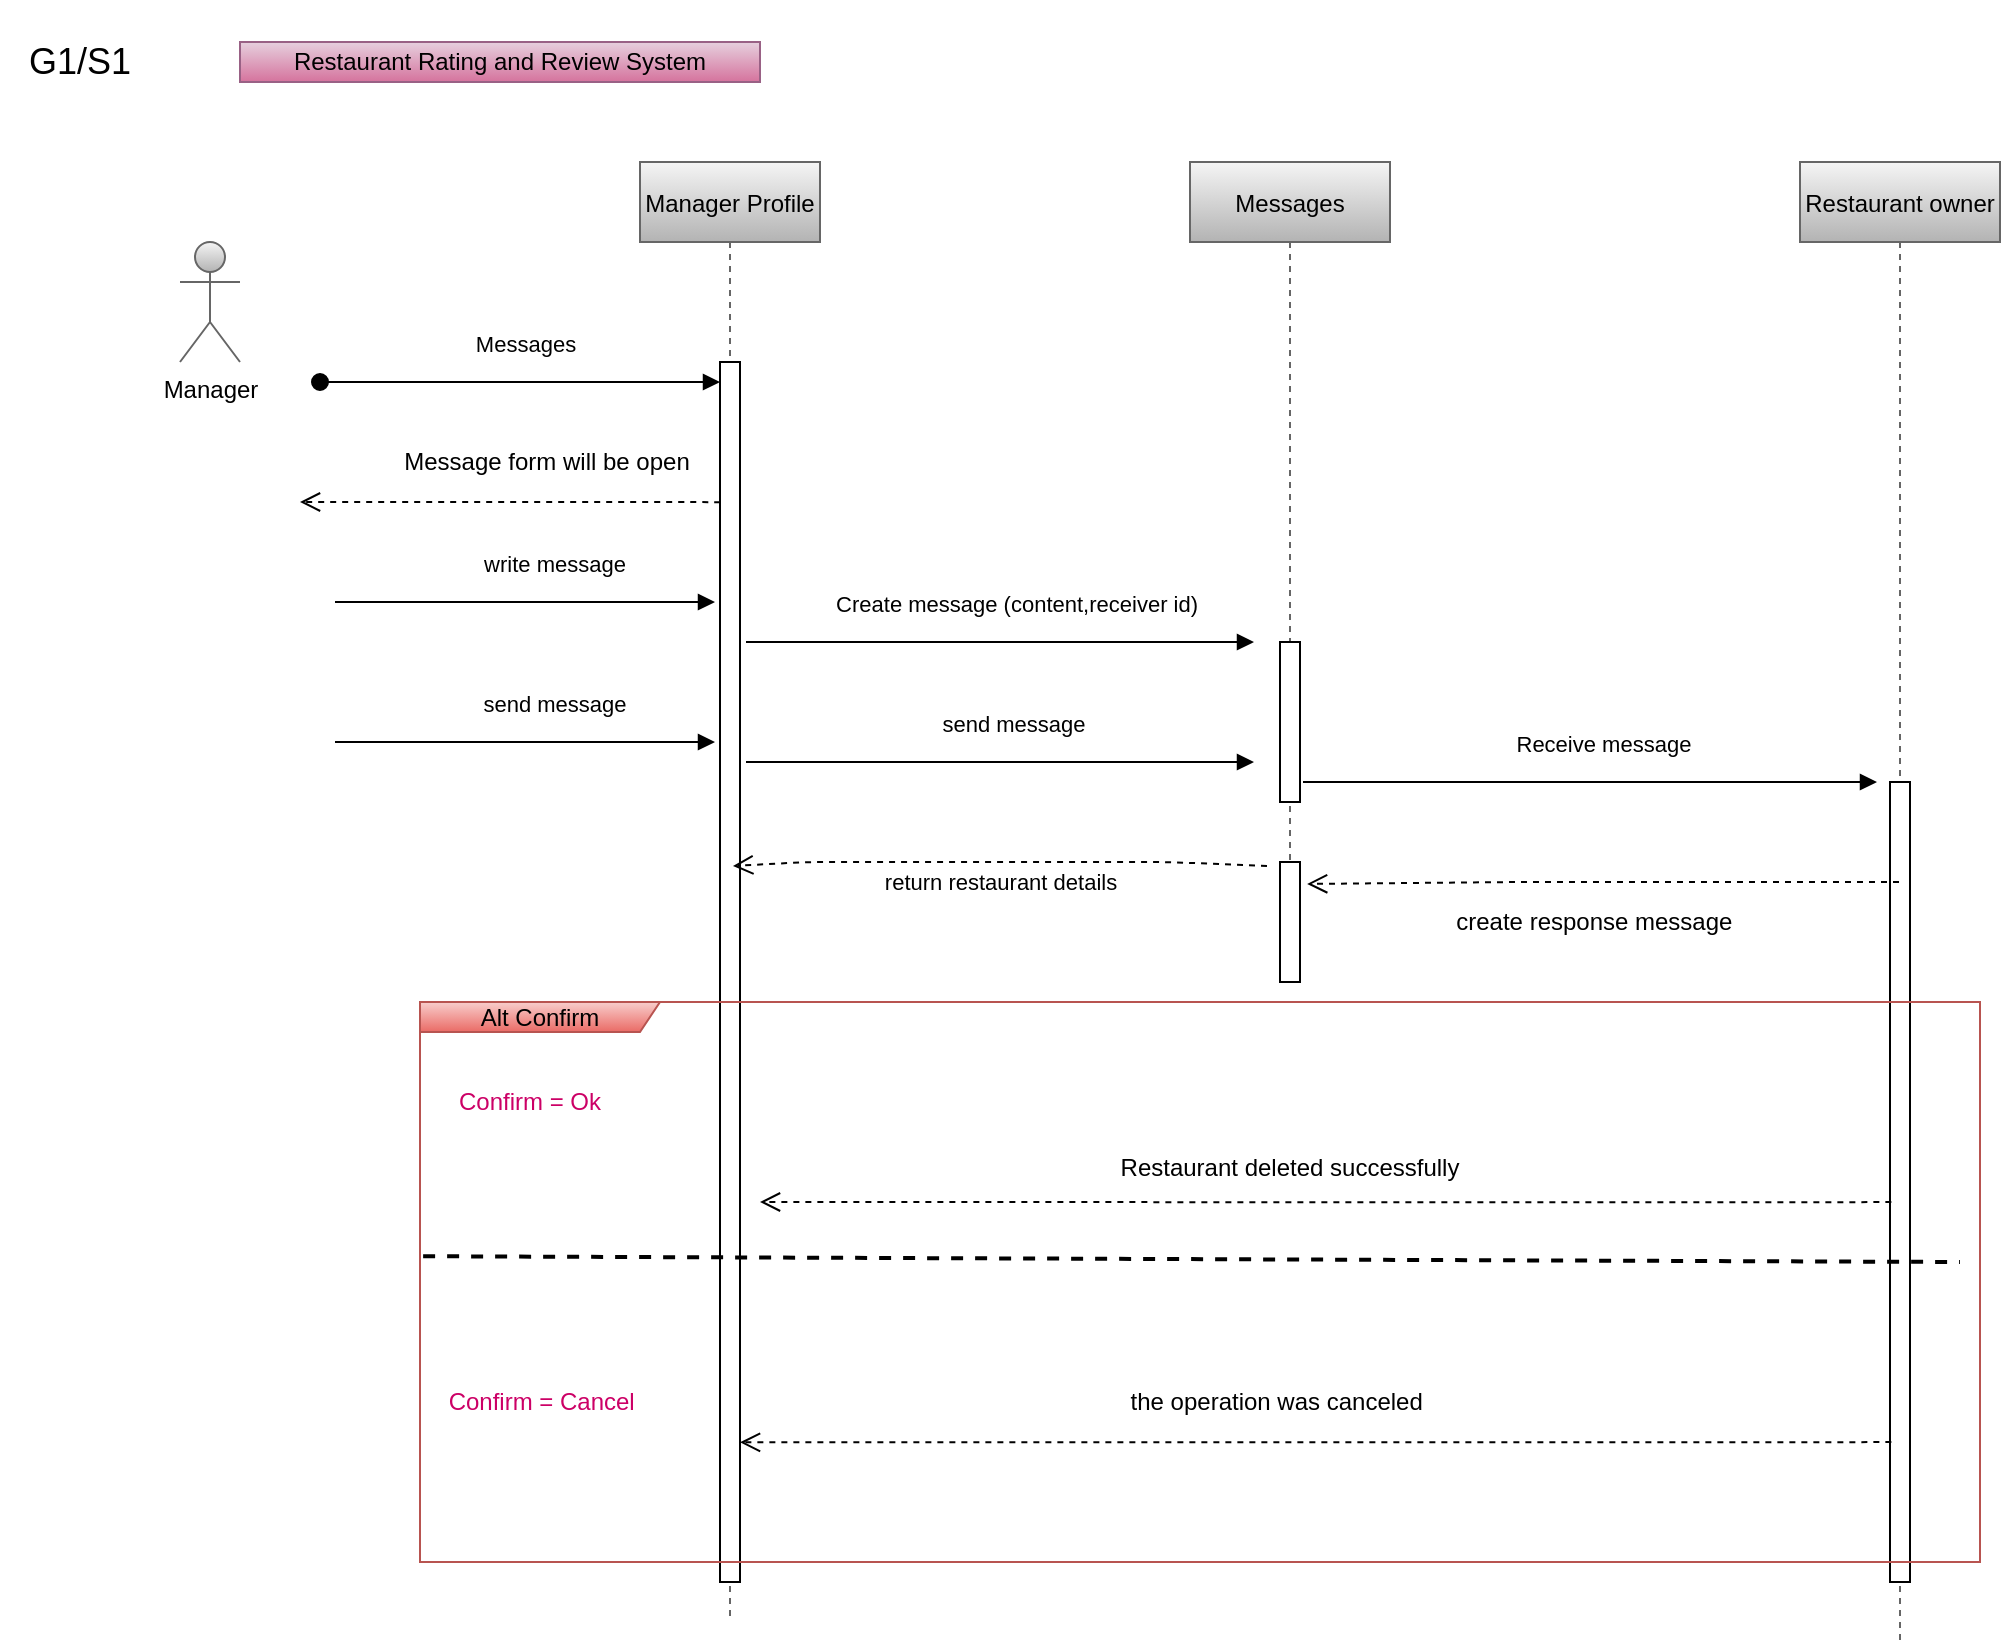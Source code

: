 <mxfile version="13.9.9" type="device"><diagram id="kgpKYQtTHZ0yAKxKKP6v" name="Page-1"><mxGraphModel dx="2142" dy="687" grid="1" gridSize="10" guides="1" tooltips="1" connect="1" arrows="1" fold="1" page="1" pageScale="1" pageWidth="850" pageHeight="1100" math="0" shadow="0"><root><mxCell id="0"/><mxCell id="1" parent="0"/><mxCell id="3nuBFxr9cyL0pnOWT2aG-1" value="Manager Profile" style="shape=umlLifeline;perimeter=lifelinePerimeter;container=1;collapsible=0;recursiveResize=0;rounded=0;shadow=0;strokeWidth=1;gradientColor=#b3b3b3;fillColor=#f5f5f5;strokeColor=#666666;" parent="1" vertex="1"><mxGeometry x="50" y="80" width="90" height="730" as="geometry"/></mxCell><mxCell id="3nuBFxr9cyL0pnOWT2aG-2" value="" style="points=[];perimeter=orthogonalPerimeter;rounded=0;shadow=0;strokeWidth=1;" parent="3nuBFxr9cyL0pnOWT2aG-1" vertex="1"><mxGeometry x="40" y="100" width="10" height="610" as="geometry"/></mxCell><mxCell id="3nuBFxr9cyL0pnOWT2aG-3" value="Messages" style="verticalAlign=bottom;startArrow=oval;endArrow=block;startSize=8;shadow=0;strokeWidth=1;" parent="3nuBFxr9cyL0pnOWT2aG-1" target="3nuBFxr9cyL0pnOWT2aG-2" edge="1"><mxGeometry x="0.032" y="10" relative="1" as="geometry"><mxPoint x="-160" y="110" as="sourcePoint"/><Array as="points"><mxPoint x="-40" y="110"/><mxPoint x="-20" y="110"/></Array><mxPoint as="offset"/></mxGeometry></mxCell><mxCell id="3nuBFxr9cyL0pnOWT2aG-5" value="Messages" style="shape=umlLifeline;perimeter=lifelinePerimeter;container=1;collapsible=0;recursiveResize=0;rounded=0;shadow=0;strokeWidth=1;gradientColor=#b3b3b3;fillColor=#f5f5f5;strokeColor=#666666;" parent="1" vertex="1"><mxGeometry x="325" y="80" width="100" height="410" as="geometry"/></mxCell><mxCell id="3nuBFxr9cyL0pnOWT2aG-6" value="" style="points=[];perimeter=orthogonalPerimeter;rounded=0;shadow=0;strokeWidth=1;" parent="3nuBFxr9cyL0pnOWT2aG-5" vertex="1"><mxGeometry x="45" y="240" width="10" height="80" as="geometry"/></mxCell><mxCell id="AzbDO-ufc7SEFpxVli7i-85" value="" style="points=[];perimeter=orthogonalPerimeter;rounded=0;shadow=0;strokeWidth=1;" vertex="1" parent="3nuBFxr9cyL0pnOWT2aG-5"><mxGeometry x="45" y="350" width="10" height="60" as="geometry"/></mxCell><mxCell id="AzbDO-ufc7SEFpxVli7i-2" value="Manager" style="shape=umlActor;verticalLabelPosition=bottom;verticalAlign=top;html=1;outlineConnect=0;fillColor=#f5f5f5;strokeColor=#666666;gradientColor=#b3b3b3;" vertex="1" parent="1"><mxGeometry x="-180" y="120" width="30" height="60" as="geometry"/></mxCell><mxCell id="AzbDO-ufc7SEFpxVli7i-5" value="Restaurant owner" style="shape=umlLifeline;perimeter=lifelinePerimeter;container=1;collapsible=0;recursiveResize=0;rounded=0;shadow=0;strokeWidth=1;gradientColor=#b3b3b3;fillColor=#f5f5f5;strokeColor=#666666;" vertex="1" parent="1"><mxGeometry x="630" y="80" width="100" height="740" as="geometry"/></mxCell><mxCell id="AzbDO-ufc7SEFpxVli7i-6" value="" style="points=[];perimeter=orthogonalPerimeter;rounded=0;shadow=0;strokeWidth=1;" vertex="1" parent="AzbDO-ufc7SEFpxVli7i-5"><mxGeometry x="45" y="310" width="10" height="400" as="geometry"/></mxCell><mxCell id="AzbDO-ufc7SEFpxVli7i-10" value="Restaurant Rating and Review System" style="text;html=1;align=center;verticalAlign=middle;whiteSpace=wrap;rounded=0;fillColor=#e6d0de;strokeColor=#996185;gradientColor=#d5739d;" vertex="1" parent="1"><mxGeometry x="-150" y="20" width="260" height="20" as="geometry"/></mxCell><mxCell id="AzbDO-ufc7SEFpxVli7i-12" value="&amp;nbsp;Message form will be open&amp;nbsp;" style="text;html=1;align=center;verticalAlign=middle;resizable=0;points=[];autosize=1;" vertex="1" parent="1"><mxGeometry x="-82.5" y="220" width="170" height="20" as="geometry"/></mxCell><mxCell id="AzbDO-ufc7SEFpxVli7i-14" value="write message" style="verticalAlign=bottom;endArrow=block;shadow=0;strokeWidth=1;" edge="1" parent="1"><mxGeometry x="0.158" y="10" relative="1" as="geometry"><mxPoint x="-102.5" y="300" as="sourcePoint"/><mxPoint x="87.5" y="300" as="targetPoint"/><mxPoint as="offset"/></mxGeometry></mxCell><mxCell id="AzbDO-ufc7SEFpxVli7i-16" value="&amp;nbsp;create response message" style="text;html=1;align=center;verticalAlign=middle;resizable=0;points=[];autosize=1;" vertex="1" parent="1"><mxGeometry x="445" y="450" width="160" height="20" as="geometry"/></mxCell><mxCell id="AzbDO-ufc7SEFpxVli7i-28" value="" style="verticalAlign=bottom;endArrow=open;dashed=1;endSize=8;shadow=0;strokeWidth=1;" edge="1" parent="1"><mxGeometry relative="1" as="geometry"><mxPoint x="96.5" y="432" as="targetPoint"/><mxPoint x="363.5" y="432" as="sourcePoint"/><Array as="points"><mxPoint x="313.5" y="430"/><mxPoint x="273.5" y="430"/><mxPoint x="183.5" y="430"/><mxPoint x="133.5" y="430"/></Array></mxGeometry></mxCell><mxCell id="AzbDO-ufc7SEFpxVli7i-29" value="&lt;span style=&quot;font-size: 11px ; background-color: rgb(255 , 255 , 255)&quot;&gt;&amp;nbsp;return restaurant details&amp;nbsp;&lt;/span&gt;" style="text;html=1;align=center;verticalAlign=middle;resizable=0;points=[];autosize=1;" vertex="1" parent="1"><mxGeometry x="160" y="430" width="140" height="20" as="geometry"/></mxCell><mxCell id="AzbDO-ufc7SEFpxVli7i-37" value="" style="verticalAlign=bottom;endArrow=open;dashed=1;endSize=8;shadow=0;strokeWidth=1;exitX=0.009;exitY=0.115;exitDx=0;exitDy=0;exitPerimeter=0;" edge="1" parent="1" source="3nuBFxr9cyL0pnOWT2aG-2"><mxGeometry relative="1" as="geometry"><mxPoint x="-120" y="250" as="targetPoint"/><mxPoint x="90" y="270" as="sourcePoint"/><Array as="points"><mxPoint x="80" y="250"/><mxPoint x="50" y="250"/></Array></mxGeometry></mxCell><mxCell id="AzbDO-ufc7SEFpxVli7i-61" value="&lt;p style=&quot;line-height: 140% ; font-size: 18px&quot;&gt;G1/S1&lt;/p&gt;" style="text;html=1;strokeColor=none;fillColor=none;align=center;verticalAlign=middle;whiteSpace=wrap;rounded=0;sketch=0;" vertex="1" parent="1"><mxGeometry x="-270" y="20" width="80" height="20" as="geometry"/></mxCell><mxCell id="AzbDO-ufc7SEFpxVli7i-67" value=" Create message (content,receiver id)" style="verticalAlign=bottom;endArrow=block;shadow=0;strokeWidth=1;" edge="1" parent="1"><mxGeometry x="0.055" y="10" relative="1" as="geometry"><mxPoint x="103" y="320" as="sourcePoint"/><mxPoint x="357" y="320" as="targetPoint"/><Array as="points"/><mxPoint as="offset"/></mxGeometry></mxCell><mxCell id="AzbDO-ufc7SEFpxVli7i-68" value="Receive message " style="verticalAlign=bottom;endArrow=block;shadow=0;strokeWidth=1;" edge="1" parent="1"><mxGeometry x="0.059" y="10" relative="1" as="geometry"><mxPoint x="381.5" y="390" as="sourcePoint"/><mxPoint x="668.5" y="390" as="targetPoint"/><mxPoint as="offset"/><Array as="points"><mxPoint x="538.5" y="390"/></Array></mxGeometry></mxCell><mxCell id="AzbDO-ufc7SEFpxVli7i-69" value="" style="verticalAlign=bottom;endArrow=open;dashed=1;endSize=8;shadow=0;strokeWidth=1;entryX=1.357;entryY=0.183;entryDx=0;entryDy=0;entryPerimeter=0;" edge="1" parent="1" source="AzbDO-ufc7SEFpxVli7i-5" target="AzbDO-ufc7SEFpxVli7i-85"><mxGeometry relative="1" as="geometry"><mxPoint x="390" y="440" as="targetPoint"/><mxPoint x="670" y="470" as="sourcePoint"/><Array as="points"><mxPoint x="640" y="440"/><mxPoint x="490" y="440"/></Array></mxGeometry></mxCell><mxCell id="AzbDO-ufc7SEFpxVli7i-62" value="Alt Confirm" style="shape=umlFrame;whiteSpace=wrap;html=1;sketch=0;width=120;height=15;gradientColor=#ea6b66;fillColor=#f8cecc;strokeColor=#b85450;" vertex="1" parent="1"><mxGeometry x="-60" y="500" width="780" height="280" as="geometry"/></mxCell><mxCell id="AzbDO-ufc7SEFpxVli7i-52" value="" style="endArrow=none;html=1;strokeWidth=2;dashed=1;exitX=0.002;exitY=0.454;exitDx=0;exitDy=0;exitPerimeter=0;" edge="1" parent="1" source="AzbDO-ufc7SEFpxVli7i-62"><mxGeometry width="50" height="50" relative="1" as="geometry"><mxPoint x="-70" y="630" as="sourcePoint"/><mxPoint x="710" y="630" as="targetPoint"/><Array as="points"/></mxGeometry></mxCell><mxCell id="AzbDO-ufc7SEFpxVli7i-73" value="&lt;font color=&quot;#cc0066&quot;&gt;Confirm = Cancel&amp;nbsp;&lt;/font&gt;" style="text;html=1;strokeColor=none;fillColor=none;align=center;verticalAlign=middle;whiteSpace=wrap;rounded=0;sketch=0;" vertex="1" parent="1"><mxGeometry x="-50" y="690" width="105" height="20" as="geometry"/></mxCell><mxCell id="AzbDO-ufc7SEFpxVli7i-74" value="&lt;font color=&quot;#cc0066&quot;&gt;Confirm = Ok&lt;/font&gt;" style="text;html=1;strokeColor=none;fillColor=none;align=center;verticalAlign=middle;whiteSpace=wrap;rounded=0;sketch=0;" vertex="1" parent="1"><mxGeometry x="-50" y="540" width="90" height="20" as="geometry"/></mxCell><mxCell id="AzbDO-ufc7SEFpxVli7i-76" value="" style="verticalAlign=bottom;endArrow=open;dashed=1;endSize=8;shadow=0;strokeWidth=1;" edge="1" parent="1"><mxGeometry relative="1" as="geometry"><mxPoint x="100" y="590" as="targetPoint"/><mxPoint x="100" y="590" as="sourcePoint"/><Array as="points"/></mxGeometry></mxCell><mxCell id="AzbDO-ufc7SEFpxVli7i-77" value="" style="verticalAlign=bottom;endArrow=open;dashed=1;endSize=8;shadow=0;strokeWidth=1;" edge="1" parent="1"><mxGeometry relative="1" as="geometry"><mxPoint x="100.004" y="720.17" as="targetPoint"/><mxPoint x="675.68" y="720" as="sourcePoint"/><Array as="points"><mxPoint x="635.68" y="720.17"/></Array></mxGeometry></mxCell><mxCell id="AzbDO-ufc7SEFpxVli7i-78" value="Restaurant deleted successfully" style="text;html=1;strokeColor=none;fillColor=none;align=center;verticalAlign=middle;whiteSpace=wrap;rounded=0;sketch=0;" vertex="1" parent="1"><mxGeometry x="275" y="572.5" width="200" height="20" as="geometry"/></mxCell><mxCell id="AzbDO-ufc7SEFpxVli7i-79" value="the operation was canceled&amp;nbsp;" style="text;html=1;strokeColor=none;fillColor=none;align=center;verticalAlign=middle;whiteSpace=wrap;rounded=0;sketch=0;" vertex="1" parent="1"><mxGeometry x="270" y="690" width="200" height="20" as="geometry"/></mxCell><mxCell id="AzbDO-ufc7SEFpxVli7i-83" value="" style="verticalAlign=bottom;endArrow=open;dashed=1;endSize=8;shadow=0;strokeWidth=1;" edge="1" parent="1"><mxGeometry relative="1" as="geometry"><mxPoint x="110" y="600" as="targetPoint"/><mxPoint x="675.68" y="600" as="sourcePoint"/><Array as="points"><mxPoint x="635.68" y="600.17"/></Array></mxGeometry></mxCell><mxCell id="AzbDO-ufc7SEFpxVli7i-86" value="send message" style="verticalAlign=bottom;endArrow=block;shadow=0;strokeWidth=1;" edge="1" parent="1"><mxGeometry x="0.158" y="10" relative="1" as="geometry"><mxPoint x="-102.5" y="370" as="sourcePoint"/><mxPoint x="87.5" y="370" as="targetPoint"/><mxPoint as="offset"/></mxGeometry></mxCell><mxCell id="AzbDO-ufc7SEFpxVli7i-87" value="send message" style="verticalAlign=bottom;endArrow=block;shadow=0;strokeWidth=1;" edge="1" parent="1"><mxGeometry x="0.055" y="10" relative="1" as="geometry"><mxPoint x="103" y="380" as="sourcePoint"/><mxPoint x="357.0" y="380" as="targetPoint"/><Array as="points"/><mxPoint as="offset"/></mxGeometry></mxCell></root></mxGraphModel></diagram></mxfile>